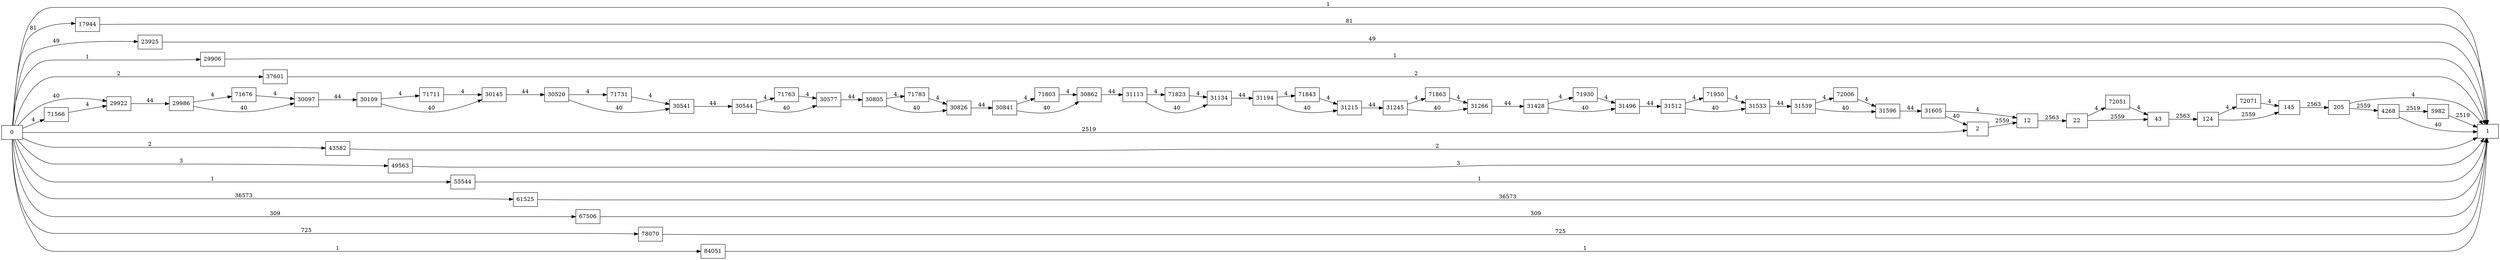 digraph {
	graph [rankdir=LR]
	node [shape=rectangle]
	2 -> 12 [label=2559]
	12 -> 22 [label=2563]
	22 -> 43 [label=2559]
	22 -> 72051 [label=4]
	43 -> 124 [label=2563]
	124 -> 145 [label=2559]
	124 -> 72071 [label=4]
	145 -> 205 [label=2563]
	205 -> 4268 [label=2559]
	205 -> 1 [label=4]
	4268 -> 1 [label=40]
	4268 -> 5982 [label=2519]
	5982 -> 1 [label=2519]
	17944 -> 1 [label=81]
	23925 -> 1 [label=49]
	29906 -> 1 [label=1]
	29922 -> 29986 [label=44]
	29986 -> 30097 [label=40]
	29986 -> 71676 [label=4]
	30097 -> 30109 [label=44]
	30109 -> 30145 [label=40]
	30109 -> 71711 [label=4]
	30145 -> 30520 [label=44]
	30520 -> 30541 [label=40]
	30520 -> 71731 [label=4]
	30541 -> 30544 [label=44]
	30544 -> 30577 [label=40]
	30544 -> 71763 [label=4]
	30577 -> 30805 [label=44]
	30805 -> 30826 [label=40]
	30805 -> 71783 [label=4]
	30826 -> 30841 [label=44]
	30841 -> 30862 [label=40]
	30841 -> 71803 [label=4]
	30862 -> 31113 [label=44]
	31113 -> 31134 [label=40]
	31113 -> 71823 [label=4]
	31134 -> 31194 [label=44]
	31194 -> 31215 [label=40]
	31194 -> 71843 [label=4]
	31215 -> 31245 [label=44]
	31245 -> 31266 [label=40]
	31245 -> 71863 [label=4]
	31266 -> 31428 [label=44]
	31428 -> 31496 [label=40]
	31428 -> 71930 [label=4]
	31496 -> 31512 [label=44]
	31512 -> 31533 [label=40]
	31512 -> 71950 [label=4]
	31533 -> 31539 [label=44]
	31539 -> 31596 [label=40]
	31539 -> 72006 [label=4]
	31596 -> 31605 [label=44]
	31605 -> 2 [label=40]
	31605 -> 12 [label=4]
	37601 -> 1 [label=2]
	43582 -> 1 [label=2]
	49563 -> 1 [label=3]
	55544 -> 1 [label=1]
	61525 -> 1 [label=36573]
	67506 -> 1 [label=309]
	71566 -> 29922 [label=4]
	71676 -> 30097 [label=4]
	71711 -> 30145 [label=4]
	71731 -> 30541 [label=4]
	71763 -> 30577 [label=4]
	71783 -> 30826 [label=4]
	71803 -> 30862 [label=4]
	71823 -> 31134 [label=4]
	71843 -> 31215 [label=4]
	71863 -> 31266 [label=4]
	71930 -> 31496 [label=4]
	71950 -> 31533 [label=4]
	72006 -> 31596 [label=4]
	72051 -> 43 [label=4]
	72071 -> 145 [label=4]
	78070 -> 1 [label=725]
	84051 -> 1 [label=1]
	0 -> 2 [label=2519]
	0 -> 1 [label=1]
	0 -> 17944 [label=81]
	0 -> 23925 [label=49]
	0 -> 29906 [label=1]
	0 -> 29922 [label=40]
	0 -> 37601 [label=2]
	0 -> 43582 [label=2]
	0 -> 49563 [label=3]
	0 -> 55544 [label=1]
	0 -> 61525 [label=36573]
	0 -> 67506 [label=309]
	0 -> 71566 [label=4]
	0 -> 78070 [label=725]
	0 -> 84051 [label=1]
}
